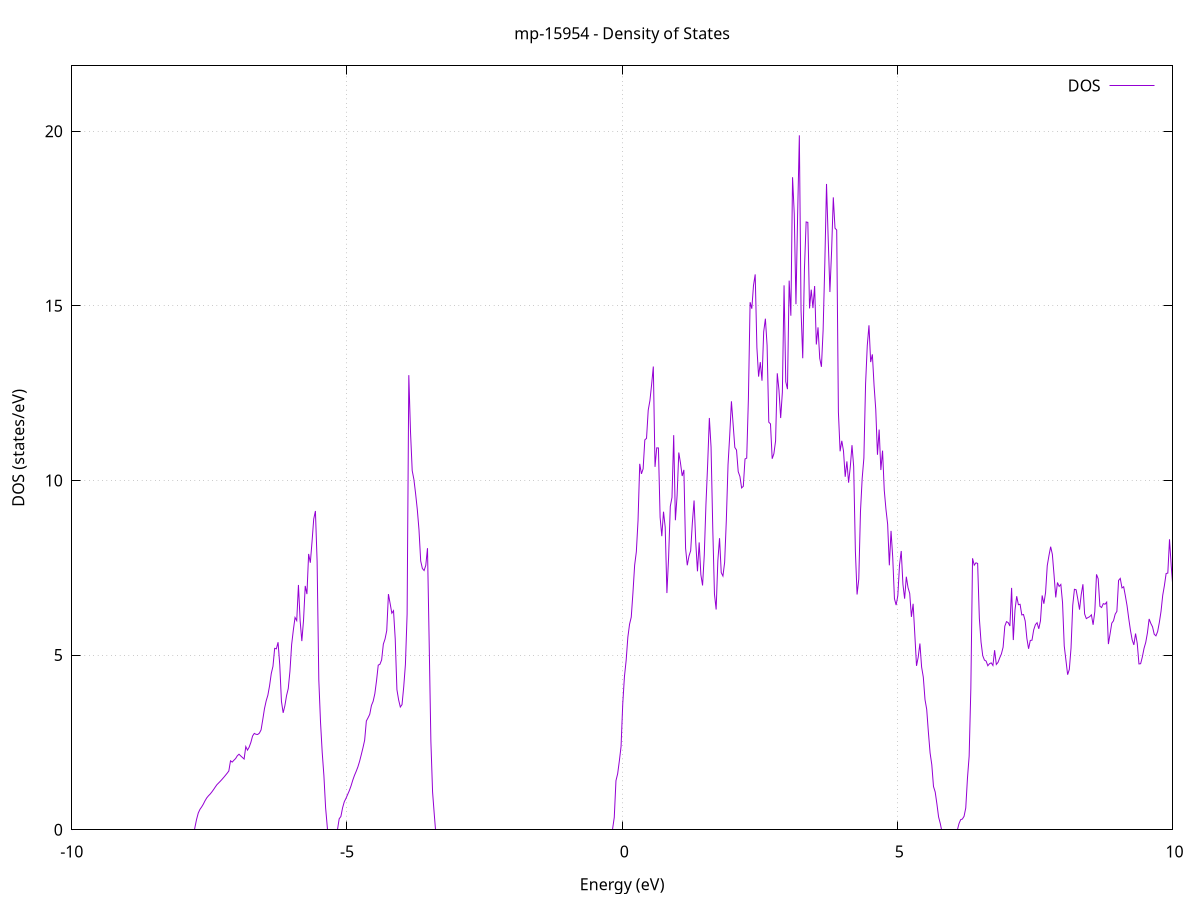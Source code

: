 set title 'mp-15954 - Density of States'
set xlabel 'Energy (eV)'
set ylabel 'DOS (states/eV)'
set grid
set xrange [-10:10]
set yrange [0:21.868]
set xzeroaxis lt -1
set terminal png size 800,600
set output 'mp-15954_dos_gnuplot.png'
plot '-' using 1:2 with lines title 'DOS'
-43.522700 0.000000
-43.491800 0.000000
-43.461000 0.000000
-43.430100 0.000000
-43.399300 0.000000
-43.368400 0.000000
-43.337500 0.000000
-43.306700 0.000000
-43.275800 0.000000
-43.245000 0.000000
-43.214100 0.000000
-43.183300 0.000000
-43.152400 0.000000
-43.121600 0.000000
-43.090700 0.000000
-43.059900 0.000000
-43.029000 0.000000
-42.998200 0.000000
-42.967300 0.000000
-42.936500 0.000000
-42.905600 0.000000
-42.874800 0.000000
-42.843900 0.000000
-42.813000 0.000000
-42.782200 0.000000
-42.751300 0.000000
-42.720500 0.000000
-42.689600 0.000000
-42.658800 0.000000
-42.627900 0.000000
-42.597100 0.000000
-42.566200 0.000000
-42.535400 0.000000
-42.504500 0.000000
-42.473700 0.000000
-42.442800 0.000000
-42.412000 0.000000
-42.381100 0.000000
-42.350200 0.000000
-42.319400 0.000000
-42.288500 0.000000
-42.257700 0.000000
-42.226800 0.000000
-42.196000 0.000000
-42.165100 0.000000
-42.134300 0.000000
-42.103400 0.000000
-42.072600 0.000000
-42.041700 0.000000
-42.010900 0.000000
-41.980000 0.000000
-41.949200 0.000000
-41.918300 0.000000
-41.887500 0.000000
-41.856600 0.000000
-41.825700 0.000000
-41.794900 0.000000
-41.764000 0.000000
-41.733200 0.000000
-41.702300 0.000000
-41.671500 0.000000
-41.640600 0.000000
-41.609800 0.000000
-41.578900 0.000000
-41.548100 0.000000
-41.517200 0.000000
-41.486400 0.000000
-41.455500 0.000000
-41.424700 0.000000
-41.393800 0.000000
-41.362900 0.000000
-41.332100 0.000000
-41.301200 0.000000
-41.270400 0.000000
-41.239500 0.000000
-41.208700 0.000000
-41.177800 0.000000
-41.147000 0.000000
-41.116100 0.000000
-41.085300 0.000000
-41.054400 0.000000
-41.023600 0.000000
-40.992700 0.000000
-40.961900 0.000000
-40.931000 0.000000
-40.900200 0.000000
-40.869300 0.000000
-40.838400 0.000000
-40.807600 0.000000
-40.776700 0.000000
-40.745900 0.000000
-40.715000 0.000000
-40.684200 0.000000
-40.653300 0.000000
-40.622500 0.000000
-40.591600 0.000000
-40.560800 0.000000
-40.529900 0.000000
-40.499100 0.000000
-40.468200 0.000000
-40.437400 0.000000
-40.406500 0.000000
-40.375600 0.000000
-40.344800 0.000000
-40.313900 0.000000
-40.283100 0.000000
-40.252200 0.000000
-40.221400 0.000000
-40.190500 0.000000
-40.159700 0.000000
-40.128800 0.000000
-40.098000 0.000000
-40.067100 0.000000
-40.036300 0.000000
-40.005400 0.000000
-39.974600 0.000000
-39.943700 0.000000
-39.912900 0.000000
-39.882000 0.000000
-39.851100 0.000000
-39.820300 0.000000
-39.789400 0.000000
-39.758600 0.000000
-39.727700 0.000000
-39.696900 0.000000
-39.666000 0.000000
-39.635200 0.000000
-39.604300 0.000000
-39.573500 0.000000
-39.542600 0.000000
-39.511800 0.000000
-39.480900 0.000000
-39.450100 0.000000
-39.419200 0.000000
-39.388300 0.000000
-39.357500 0.000000
-39.326600 0.000000
-39.295800 0.000000
-39.264900 0.000000
-39.234100 0.000000
-39.203200 0.000000
-39.172400 0.000000
-39.141500 0.000000
-39.110700 0.000000
-39.079800 0.000000
-39.049000 0.000000
-39.018100 0.000000
-38.987300 0.000000
-38.956400 0.000000
-38.925600 0.000000
-38.894700 0.000000
-38.863800 0.000000
-38.833000 0.000000
-38.802100 0.000000
-38.771300 0.000000
-38.740400 0.000000
-38.709600 0.000000
-38.678700 0.000000
-38.647900 0.000000
-38.617000 0.000000
-38.586200 0.000000
-38.555300 0.000000
-38.524500 0.000000
-38.493600 0.000000
-38.462800 0.000000
-38.431900 0.000000
-38.401000 0.000000
-38.370200 0.000000
-38.339300 0.000000
-38.308500 0.000000
-38.277600 0.000000
-38.246800 0.000000
-38.215900 0.000000
-38.185100 0.000000
-38.154200 0.000000
-38.123400 0.000000
-38.092500 0.000000
-38.061700 0.000000
-38.030800 0.000000
-38.000000 0.000000
-37.969100 0.000000
-37.938300 0.000000
-37.907400 0.000000
-37.876500 0.000000
-37.845700 0.000000
-37.814800 0.000000
-37.784000 0.000000
-37.753100 0.000000
-37.722300 0.000000
-37.691400 0.000000
-37.660600 0.000000
-37.629700 0.000000
-37.598900 0.000000
-37.568000 0.000000
-37.537200 0.000000
-37.506300 0.000000
-37.475500 0.000000
-37.444600 0.000000
-37.413700 0.000000
-37.382900 0.000000
-37.352000 0.000000
-37.321200 0.000000
-37.290300 0.000000
-37.259500 0.000000
-37.228600 0.000000
-37.197800 0.000000
-37.166900 0.000000
-37.136100 0.000000
-37.105200 0.000000
-37.074400 0.000000
-37.043500 0.000000
-37.012700 0.000000
-36.981800 0.000000
-36.950900 0.000000
-36.920100 0.000000
-36.889200 0.000000
-36.858400 0.000000
-36.827500 0.000000
-36.796700 0.000000
-36.765800 0.000000
-36.735000 0.000000
-36.704100 0.000000
-36.673300 0.000000
-36.642400 0.000000
-36.611600 0.000000
-36.580700 0.000000
-36.549900 0.000000
-36.519000 0.000000
-36.488200 0.000000
-36.457300 0.000000
-36.426400 0.000000
-36.395600 0.000000
-36.364700 0.000000
-36.333900 0.000000
-36.303000 0.000000
-36.272200 0.000000
-36.241300 0.000000
-36.210500 0.000000
-36.179600 0.000000
-36.148800 0.000000
-36.117900 0.000000
-36.087100 0.000000
-36.056200 0.000000
-36.025400 0.000000
-35.994500 0.000000
-35.963600 0.000000
-35.932800 0.000000
-35.901900 0.000000
-35.871100 0.000000
-35.840200 0.000000
-35.809400 0.000000
-35.778500 0.000000
-35.747700 0.000000
-35.716800 0.000000
-35.686000 0.000000
-35.655100 0.000000
-35.624300 0.000000
-35.593400 0.000000
-35.562600 0.000000
-35.531700 0.000000
-35.500900 0.000000
-35.470000 0.000000
-35.439100 0.000000
-35.408300 0.000000
-35.377400 0.000000
-35.346600 0.000000
-35.315700 0.000000
-35.284900 0.000000
-35.254000 0.000000
-35.223200 0.000000
-35.192300 0.000000
-35.161500 0.000000
-35.130600 0.000000
-35.099800 0.000000
-35.068900 0.000000
-35.038100 0.000000
-35.007200 0.000000
-34.976300 0.000000
-34.945500 0.000000
-34.914600 0.000000
-34.883800 0.000000
-34.852900 0.000000
-34.822100 0.000000
-34.791200 0.000000
-34.760400 0.000000
-34.729500 0.000000
-34.698700 0.000000
-34.667800 0.000000
-34.637000 0.000000
-34.606100 0.000000
-34.575300 0.000000
-34.544400 0.000000
-34.513600 0.000000
-34.482700 0.000000
-34.451800 0.000000
-34.421000 0.000000
-34.390100 0.000000
-34.359300 0.000000
-34.328400 0.000000
-34.297600 0.000000
-34.266700 0.000000
-34.235900 0.000000
-34.205000 0.000000
-34.174200 0.000000
-34.143300 0.000000
-34.112500 0.000000
-34.081600 0.000000
-34.050800 0.000000
-34.019900 0.000000
-33.989000 0.000000
-33.958200 0.000000
-33.927300 0.000000
-33.896500 0.000000
-33.865600 0.000000
-33.834800 0.000000
-33.803900 0.000000
-33.773100 0.000000
-33.742200 0.000000
-33.711400 0.000000
-33.680500 0.000000
-33.649700 0.000000
-33.618800 0.000000
-33.588000 0.000000
-33.557100 0.000000
-33.526300 0.000000
-33.495400 0.000000
-33.464500 0.000000
-33.433700 0.000000
-33.402800 0.000000
-33.372000 0.000000
-33.341100 0.000000
-33.310300 0.000000
-33.279400 0.000000
-33.248600 0.000000
-33.217700 0.000000
-33.186900 0.000000
-33.156000 0.000000
-33.125200 0.000000
-33.094300 0.000000
-33.063500 0.000000
-33.032600 0.000000
-33.001700 0.000000
-32.970900 0.000000
-32.940000 0.000000
-32.909200 0.000000
-32.878300 0.000000
-32.847500 0.000000
-32.816600 0.000000
-32.785800 0.000000
-32.754900 0.000000
-32.724100 0.000000
-32.693200 0.000000
-32.662400 0.000000
-32.631500 0.000000
-32.600700 0.000000
-32.569800 0.000000
-32.539000 0.000000
-32.508100 0.000000
-32.477200 0.000000
-32.446400 0.000000
-32.415500 0.000000
-32.384700 0.000000
-32.353800 0.000000
-32.323000 0.000000
-32.292100 0.000000
-32.261300 0.000000
-32.230400 0.000000
-32.199600 0.000000
-32.168700 0.000000
-32.137900 0.000000
-32.107000 0.000000
-32.076200 0.000000
-32.045300 0.000000
-32.014400 0.000000
-31.983600 0.000000
-31.952700 0.000000
-31.921900 0.000000
-31.891000 0.000000
-31.860200 0.000000
-31.829300 0.000000
-31.798500 0.000000
-31.767600 0.000000
-31.736800 0.000000
-31.705900 0.000000
-31.675100 0.000000
-31.644200 0.000000
-31.613400 0.000000
-31.582500 0.000000
-31.551700 0.000000
-31.520800 0.000000
-31.489900 0.000000
-31.459100 0.000000
-31.428200 0.000000
-31.397400 0.000000
-31.366500 0.000000
-31.335700 0.000000
-31.304800 0.000000
-31.274000 0.000000
-31.243100 0.000000
-31.212300 0.000000
-31.181400 0.000000
-31.150600 0.000000
-31.119700 0.000000
-31.088900 0.000000
-31.058000 0.000000
-31.027100 0.000000
-30.996300 0.000000
-30.965400 0.000000
-30.934600 0.000000
-30.903700 0.000000
-30.872900 0.000000
-30.842000 0.000000
-30.811200 0.000000
-30.780300 0.000000
-30.749500 0.000000
-30.718600 0.000000
-30.687800 0.000000
-30.656900 0.000000
-30.626100 0.000000
-30.595200 0.000000
-30.564400 0.000000
-30.533500 0.000000
-30.502600 0.000000
-30.471800 0.000000
-30.440900 0.000000
-30.410100 0.000000
-30.379200 0.000000
-30.348400 0.000000
-30.317500 0.000000
-30.286700 0.000000
-30.255800 0.000000
-30.225000 0.000000
-30.194100 0.000000
-30.163300 0.000000
-30.132400 0.000000
-30.101600 0.000000
-30.070700 0.000000
-30.039800 0.000000
-30.009000 0.000000
-29.978100 0.000000
-29.947300 0.000000
-29.916400 0.000000
-29.885600 0.000000
-29.854700 0.000000
-29.823900 0.000000
-29.793000 0.000000
-29.762200 0.000000
-29.731300 0.000000
-29.700500 0.000000
-29.669600 0.000000
-29.638800 0.000000
-29.607900 0.000000
-29.577100 0.000000
-29.546200 0.000000
-29.515300 0.000000
-29.484500 0.000000
-29.453600 0.000000
-29.422800 0.000000
-29.391900 0.000000
-29.361100 0.000000
-29.330200 0.000000
-29.299400 0.000000
-29.268500 0.000000
-29.237700 0.000000
-29.206800 0.000000
-29.176000 0.000000
-29.145100 0.000000
-29.114300 0.000000
-29.083400 0.000000
-29.052500 0.000000
-29.021700 0.000000
-28.990800 0.000000
-28.960000 0.000000
-28.929100 0.000000
-28.898300 0.000000
-28.867400 0.000000
-28.836600 0.000000
-28.805700 0.000000
-28.774900 0.000000
-28.744000 0.000000
-28.713200 0.000000
-28.682300 0.000000
-28.651500 0.000000
-28.620600 0.000000
-28.589800 0.000000
-28.558900 0.000000
-28.528000 0.000000
-28.497200 0.000000
-28.466300 0.000000
-28.435500 0.000000
-28.404600 0.000000
-28.373800 0.000000
-28.342900 0.000000
-28.312100 0.000000
-28.281200 0.000000
-28.250400 0.000000
-28.219500 0.000000
-28.188700 0.000000
-28.157800 0.000000
-28.127000 0.000000
-28.096100 0.000000
-28.065200 0.000000
-28.034400 0.000000
-28.003500 0.000000
-27.972700 0.000000
-27.941800 0.000000
-27.911000 0.000000
-27.880100 0.000000
-27.849300 0.000000
-27.818400 0.000000
-27.787600 0.000000
-27.756700 0.000000
-27.725900 0.000000
-27.695000 0.000000
-27.664200 0.000000
-27.633300 0.000000
-27.602500 0.000000
-27.571600 0.000000
-27.540700 0.000000
-27.509900 0.000000
-27.479000 0.000000
-27.448200 0.000000
-27.417300 0.000000
-27.386500 0.000000
-27.355600 0.000000
-27.324800 0.000000
-27.293900 0.000000
-27.263100 0.000000
-27.232200 0.000000
-27.201400 0.000000
-27.170500 0.000000
-27.139700 0.000000
-27.108800 0.000000
-27.077900 0.000000
-27.047100 0.000000
-27.016200 0.000000
-26.985400 0.000000
-26.954500 0.000000
-26.923700 0.000000
-26.892800 0.000000
-26.862000 0.000000
-26.831100 0.000000
-26.800300 0.000000
-26.769400 0.000000
-26.738600 0.000000
-26.707700 0.000000
-26.676900 0.000000
-26.646000 0.000000
-26.615200 0.000000
-26.584300 0.000000
-26.553400 0.000000
-26.522600 0.000000
-26.491700 0.000000
-26.460900 0.000000
-26.430000 0.000000
-26.399200 0.000000
-26.368300 0.000000
-26.337500 0.000000
-26.306600 0.000000
-26.275800 0.000000
-26.244900 0.000000
-26.214100 0.000000
-26.183200 0.000000
-26.152400 0.000000
-26.121500 0.000000
-26.090600 0.000000
-26.059800 0.000000
-26.028900 0.000000
-25.998100 0.000000
-25.967200 0.000000
-25.936400 0.000000
-25.905500 0.000000
-25.874700 0.000000
-25.843800 0.000000
-25.813000 0.000000
-25.782100 0.000000
-25.751300 0.000000
-25.720400 0.000000
-25.689600 0.000000
-25.658700 0.000000
-25.627900 0.000000
-25.597000 0.000000
-25.566100 0.000000
-25.535300 0.000000
-25.504400 0.000000
-25.473600 0.000000
-25.442700 0.000000
-25.411900 0.000000
-25.381000 0.000000
-25.350200 0.000000
-25.319300 0.000000
-25.288500 0.000000
-25.257600 0.000000
-25.226800 0.000000
-25.195900 0.000000
-25.165100 0.000000
-25.134200 0.000000
-25.103300 0.000000
-25.072500 0.000000
-25.041600 0.000000
-25.010800 0.000000
-24.979900 0.000000
-24.949100 0.000000
-24.918200 0.000000
-24.887400 0.000000
-24.856500 0.000000
-24.825700 0.000000
-24.794800 0.000000
-24.764000 0.000000
-24.733100 0.000000
-24.702300 0.000000
-24.671400 0.000000
-24.640600 0.000000
-24.609700 0.000000
-24.578800 0.000000
-24.548000 0.000000
-24.517100 0.000000
-24.486300 0.000000
-24.455400 0.000000
-24.424600 0.000000
-24.393700 0.000000
-24.362900 0.000000
-24.332000 0.000000
-24.301200 0.000000
-24.270300 0.000000
-24.239500 0.000000
-24.208600 0.000000
-24.177800 0.000000
-24.146900 0.000000
-24.116000 0.000000
-24.085200 0.000000
-24.054300 0.000000
-24.023500 0.000000
-23.992600 0.000000
-23.961800 0.000000
-23.930900 0.000000
-23.900100 0.000000
-23.869200 0.000000
-23.838400 0.000000
-23.807500 0.000000
-23.776700 0.000000
-23.745800 0.000000
-23.715000 0.000000
-23.684100 0.000000
-23.653300 0.000000
-23.622400 0.000000
-23.591500 0.000000
-23.560700 0.000000
-23.529800 0.000000
-23.499000 0.000000
-23.468100 0.000000
-23.437300 0.000000
-23.406400 0.000000
-23.375600 0.000000
-23.344700 0.000000
-23.313900 0.000000
-23.283000 0.000000
-23.252200 0.000000
-23.221300 0.000000
-23.190500 0.000000
-23.159600 0.000000
-23.128700 0.000000
-23.097900 0.000000
-23.067000 0.000000
-23.036200 0.000000
-23.005300 0.000000
-22.974500 0.000000
-22.943600 0.000000
-22.912800 0.000000
-22.881900 0.000000
-22.851100 0.000000
-22.820200 0.000000
-22.789400 0.000000
-22.758500 0.000000
-22.727700 0.000000
-22.696800 0.000000
-22.666000 0.000000
-22.635100 0.000000
-22.604200 0.000000
-22.573400 0.000000
-22.542500 0.000000
-22.511700 0.000000
-22.480800 0.000000
-22.450000 0.000000
-22.419100 0.000000
-22.388300 0.000000
-22.357400 0.000000
-22.326600 0.000000
-22.295700 0.000000
-22.264900 0.000000
-22.234000 0.000000
-22.203200 0.000000
-22.172300 0.000000
-22.141400 0.000000
-22.110600 0.000000
-22.079700 0.000000
-22.048900 0.000000
-22.018000 0.000000
-21.987200 0.000000
-21.956300 0.000000
-21.925500 0.000000
-21.894600 0.000000
-21.863800 0.000000
-21.832900 0.000000
-21.802100 0.000000
-21.771200 0.000000
-21.740400 0.000000
-21.709500 0.000000
-21.678700 0.000000
-21.647800 0.000000
-21.616900 0.000000
-21.586100 0.000000
-21.555200 0.000000
-21.524400 0.000000
-21.493500 0.000000
-21.462700 0.000000
-21.431800 0.000000
-21.401000 0.000000
-21.370100 0.000000
-21.339300 0.000000
-21.308400 0.000000
-21.277600 0.000000
-21.246700 0.000000
-21.215900 0.000000
-21.185000 0.000000
-21.154100 0.000000
-21.123300 0.000000
-21.092400 0.000000
-21.061600 0.000000
-21.030700 0.000000
-20.999900 0.000000
-20.969000 0.000000
-20.938200 0.000000
-20.907300 0.000000
-20.876500 0.000000
-20.845600 0.000000
-20.814800 0.000000
-20.783900 0.000000
-20.753100 0.000000
-20.722200 0.000000
-20.691400 0.000000
-20.660500 0.000000
-20.629600 0.000000
-20.598800 0.000000
-20.567900 0.000000
-20.537100 0.000000
-20.506200 0.000000
-20.475400 0.000000
-20.444500 0.000000
-20.413700 0.000000
-20.382800 0.000000
-20.352000 0.000000
-20.321100 0.000000
-20.290300 0.000000
-20.259400 0.000000
-20.228600 0.000000
-20.197700 0.000000
-20.166800 0.000000
-20.136000 0.000000
-20.105100 0.000000
-20.074300 0.000000
-20.043400 0.000000
-20.012600 0.000000
-19.981700 0.000000
-19.950900 0.000000
-19.920000 0.000000
-19.889200 0.000000
-19.858300 0.000000
-19.827500 0.000000
-19.796600 0.000000
-19.765800 0.000000
-19.734900 0.000000
-19.704100 0.000000
-19.673200 0.000000
-19.642300 0.000000
-19.611500 0.000000
-19.580600 0.000000
-19.549800 0.000000
-19.518900 0.000000
-19.488100 0.000000
-19.457200 0.000000
-19.426400 0.000000
-19.395500 0.000000
-19.364700 0.000000
-19.333800 0.000000
-19.303000 0.000000
-19.272100 0.000000
-19.241300 0.000000
-19.210400 0.000000
-19.179500 0.000000
-19.148700 0.000000
-19.117800 0.000000
-19.087000 0.000000
-19.056100 0.000000
-19.025300 0.000000
-18.994400 0.000000
-18.963600 0.000000
-18.932700 0.000000
-18.901900 0.000000
-18.871000 0.000000
-18.840200 0.000000
-18.809300 0.000000
-18.778500 0.000000
-18.747600 0.000000
-18.716700 0.000000
-18.685900 0.000000
-18.655000 0.000000
-18.624200 0.000000
-18.593300 0.000000
-18.562500 0.000000
-18.531600 0.000000
-18.500800 0.000000
-18.469900 0.000000
-18.439100 0.000000
-18.408200 0.000000
-18.377400 0.000000
-18.346500 0.000000
-18.315700 0.000000
-18.284800 0.000000
-18.254000 0.000000
-18.223100 0.000000
-18.192200 0.000000
-18.161400 0.000000
-18.130500 0.000000
-18.099700 0.000000
-18.068800 0.000000
-18.038000 0.000000
-18.007100 0.000000
-17.976300 0.000000
-17.945400 0.000000
-17.914600 0.000000
-17.883700 0.000000
-17.852900 0.000000
-17.822000 0.000000
-17.791200 0.000000
-17.760300 0.000000
-17.729400 0.000000
-17.698600 0.000000
-17.667700 0.000000
-17.636900 0.000000
-17.606000 0.000000
-17.575200 0.000000
-17.544300 0.000000
-17.513500 0.000000
-17.482600 0.000000
-17.451800 0.000000
-17.420900 0.000000
-17.390100 0.000000
-17.359200 0.000000
-17.328400 0.000000
-17.297500 0.000000
-17.266700 0.000000
-17.235800 0.000000
-17.204900 0.000000
-17.174100 0.000000
-17.143200 0.000000
-17.112400 0.000000
-17.081500 0.000000
-17.050700 0.000000
-17.019800 0.000000
-16.989000 0.000000
-16.958100 0.000000
-16.927300 0.000000
-16.896400 0.000000
-16.865600 0.000000
-16.834700 0.000000
-16.803900 0.000000
-16.773000 0.000000
-16.742100 0.000000
-16.711300 0.000000
-16.680400 0.000000
-16.649600 0.000000
-16.618700 0.000000
-16.587900 0.000000
-16.557000 0.000000
-16.526200 0.000000
-16.495300 0.000000
-16.464500 0.000000
-16.433600 0.000000
-16.402800 0.000000
-16.371900 0.000000
-16.341100 0.000000
-16.310200 0.000000
-16.279400 0.000000
-16.248500 0.000000
-16.217600 0.000000
-16.186800 0.000000
-16.155900 0.000000
-16.125100 0.000000
-16.094200 0.000000
-16.063400 0.000000
-16.032500 0.000000
-16.001700 0.000000
-15.970800 0.000000
-15.940000 0.000000
-15.909100 0.000000
-15.878300 0.000000
-15.847400 0.000000
-15.816600 0.000000
-15.785700 0.000000
-15.754800 0.000000
-15.724000 0.000000
-15.693100 0.000000
-15.662300 0.000000
-15.631400 0.000000
-15.600600 0.000000
-15.569700 0.000000
-15.538900 0.000000
-15.508000 0.000000
-15.477200 0.000000
-15.446300 0.000000
-15.415500 0.000000
-15.384600 0.000000
-15.353800 0.000000
-15.322900 0.000000
-15.292100 0.000000
-15.261200 0.000000
-15.230300 0.000000
-15.199500 0.000000
-15.168600 0.000000
-15.137800 0.000000
-15.106900 0.000000
-15.076100 0.000000
-15.045200 0.000000
-15.014400 0.000000
-14.983500 0.000000
-14.952700 0.000000
-14.921800 0.000000
-14.891000 0.000000
-14.860100 0.000000
-14.829300 0.000000
-14.798400 0.000000
-14.767500 0.000000
-14.736700 0.000000
-14.705800 0.000000
-14.675000 0.000000
-14.644100 0.000000
-14.613300 0.000000
-14.582400 0.000000
-14.551600 0.000000
-14.520700 0.000000
-14.489900 0.000000
-14.459000 0.000000
-14.428200 0.000000
-14.397300 0.000000
-14.366500 0.000000
-14.335600 0.000000
-14.304800 0.000000
-14.273900 0.000000
-14.243000 0.000000
-14.212200 0.000000
-14.181300 0.000000
-14.150500 0.000000
-14.119600 0.000000
-14.088800 0.000000
-14.057900 0.000000
-14.027100 0.000000
-13.996200 0.000000
-13.965400 0.000000
-13.934500 0.000000
-13.903700 0.000000
-13.872800 0.000000
-13.842000 0.000000
-13.811100 0.000000
-13.780200 0.000000
-13.749400 0.000000
-13.718500 0.000000
-13.687700 0.000000
-13.656800 0.000000
-13.626000 0.000000
-13.595100 0.000000
-13.564300 0.000000
-13.533400 0.000000
-13.502600 0.000000
-13.471700 0.000000
-13.440900 0.000000
-13.410000 0.000000
-13.379200 0.000000
-13.348300 0.000000
-13.317500 0.000000
-13.286600 0.000000
-13.255700 0.000000
-13.224900 0.000000
-13.194000 0.000000
-13.163200 0.000000
-13.132300 0.000000
-13.101500 0.000000
-13.070600 0.000000
-13.039800 0.000000
-13.008900 0.000000
-12.978100 0.000000
-12.947200 0.000000
-12.916400 0.000000
-12.885500 0.000000
-12.854700 0.000000
-12.823800 0.000000
-12.792900 0.000000
-12.762100 0.000000
-12.731200 0.000000
-12.700400 0.000000
-12.669500 0.000000
-12.638700 0.000000
-12.607800 0.000000
-12.577000 0.000000
-12.546100 0.000000
-12.515300 0.000000
-12.484400 0.000000
-12.453600 0.000000
-12.422700 0.000000
-12.391900 0.000000
-12.361000 0.000000
-12.330200 0.000000
-12.299300 0.000000
-12.268400 0.000000
-12.237600 0.000000
-12.206700 0.000000
-12.175900 0.000000
-12.145000 0.000000
-12.114200 0.000000
-12.083300 0.000000
-12.052500 0.000000
-12.021600 0.000000
-11.990800 0.000000
-11.959900 0.000000
-11.929100 0.000000
-11.898200 0.000000
-11.867400 0.000000
-11.836500 0.000000
-11.805600 0.000000
-11.774800 0.000000
-11.743900 0.000000
-11.713100 0.000000
-11.682200 0.000000
-11.651400 0.000000
-11.620500 0.000000
-11.589700 0.000000
-11.558800 0.000000
-11.528000 0.000000
-11.497100 0.000000
-11.466300 0.000000
-11.435400 0.000000
-11.404600 0.000000
-11.373700 0.000000
-11.342900 0.000000
-11.312000 0.000000
-11.281100 0.000000
-11.250300 0.000000
-11.219400 0.000000
-11.188600 0.000000
-11.157700 0.000000
-11.126900 0.000000
-11.096000 0.000000
-11.065200 0.000000
-11.034300 0.000000
-11.003500 0.000000
-10.972600 0.000000
-10.941800 0.000000
-10.910900 0.000000
-10.880100 0.000000
-10.849200 0.000000
-10.818300 0.000000
-10.787500 0.000000
-10.756600 0.000000
-10.725800 0.000000
-10.694900 0.000000
-10.664100 0.000000
-10.633200 0.000000
-10.602400 0.000000
-10.571500 0.000000
-10.540700 0.000000
-10.509800 0.000000
-10.479000 0.000000
-10.448100 0.000000
-10.417300 0.000000
-10.386400 0.000000
-10.355600 0.000000
-10.324700 0.000000
-10.293800 0.000000
-10.263000 0.000000
-10.232100 0.000000
-10.201300 0.000000
-10.170400 0.000000
-10.139600 0.000000
-10.108700 0.000000
-10.077900 0.000000
-10.047000 0.000000
-10.016200 0.000000
-9.985300 0.000000
-9.954500 0.000000
-9.923600 0.000000
-9.892800 0.000000
-9.861900 0.000000
-9.831000 0.000000
-9.800200 0.000000
-9.769300 0.000000
-9.738500 0.000000
-9.707600 0.000000
-9.676800 0.000000
-9.645900 0.000000
-9.615100 0.000000
-9.584200 0.000000
-9.553400 0.000000
-9.522500 0.000000
-9.491700 0.000000
-9.460800 0.000000
-9.430000 0.000000
-9.399100 0.000000
-9.368300 0.000000
-9.337400 0.000000
-9.306500 0.000000
-9.275700 0.000000
-9.244800 0.000000
-9.214000 0.000000
-9.183100 0.000000
-9.152300 0.000000
-9.121400 0.000000
-9.090600 0.000000
-9.059700 0.000000
-9.028900 0.000000
-8.998000 0.000000
-8.967200 0.000000
-8.936300 0.000000
-8.905500 0.000000
-8.874600 0.000000
-8.843700 0.000000
-8.812900 0.000000
-8.782000 0.000000
-8.751200 0.000000
-8.720300 0.000000
-8.689500 0.000000
-8.658600 0.000000
-8.627800 0.000000
-8.596900 0.000000
-8.566100 0.000000
-8.535200 0.000000
-8.504400 0.000000
-8.473500 0.000000
-8.442700 0.000000
-8.411800 0.000000
-8.381000 0.000000
-8.350100 0.000000
-8.319200 0.000000
-8.288400 0.000000
-8.257500 0.000000
-8.226700 0.000000
-8.195800 0.000000
-8.165000 0.000000
-8.134100 0.000000
-8.103300 0.000000
-8.072400 0.000000
-8.041600 0.000000
-8.010700 0.000000
-7.979900 0.000000
-7.949000 0.000000
-7.918200 0.000000
-7.887300 0.000000
-7.856400 0.000000
-7.825600 0.000000
-7.794700 0.000000
-7.763900 0.000000
-7.733000 0.295700
-7.702200 0.478500
-7.671300 0.584000
-7.640500 0.653600
-7.609600 0.734800
-7.578800 0.831300
-7.547900 0.912500
-7.517100 0.972200
-7.486200 1.022100
-7.455400 1.082300
-7.424500 1.150400
-7.393700 1.222200
-7.362800 1.291300
-7.331900 1.340300
-7.301100 1.390200
-7.270200 1.443300
-7.239400 1.499800
-7.208500 1.558200
-7.177700 1.617600
-7.146800 1.682500
-7.116000 1.974100
-7.085100 1.937800
-7.054300 1.990700
-7.023400 2.038700
-6.992600 2.118600
-6.961700 2.162800
-6.930900 2.114800
-6.900000 2.069800
-6.869100 2.025400
-6.838300 2.381700
-6.807400 2.280200
-6.776600 2.367700
-6.745700 2.504300
-6.714900 2.685100
-6.684000 2.758500
-6.653200 2.733400
-6.622300 2.728100
-6.591500 2.766100
-6.560600 2.859900
-6.529800 3.155800
-6.498900 3.467500
-6.468100 3.689200
-6.437200 3.854000
-6.406400 4.121900
-6.375500 4.472400
-6.344600 4.679100
-6.313800 5.193800
-6.282900 5.179500
-6.252100 5.368700
-6.221200 4.719400
-6.190400 3.674400
-6.159500 3.348000
-6.128700 3.548600
-6.097800 3.840900
-6.067000 4.042000
-6.036100 4.539000
-6.005300 5.303100
-5.974400 5.716900
-5.943600 6.076300
-5.912700 5.987400
-5.881800 7.007700
-5.851000 5.988600
-5.820100 5.401200
-5.789300 5.996800
-5.758400 6.981300
-5.727600 6.747100
-5.696700 7.896700
-5.665900 7.644900
-5.635000 8.241400
-5.604200 8.895700
-5.573300 9.125800
-5.542500 7.684000
-5.511600 4.289200
-5.480800 3.088400
-5.449900 2.217400
-5.419100 1.549200
-5.388200 0.631300
-5.357300 0.000000
-5.326500 0.000000
-5.295600 0.000000
-5.264800 0.000000
-5.233900 0.000000
-5.203100 0.000000
-5.172200 0.000000
-5.141400 0.314500
-5.110500 0.380700
-5.079700 0.628600
-5.048800 0.802600
-5.018000 0.899300
-4.987100 1.012300
-4.956300 1.123700
-4.925400 1.259600
-4.894500 1.419900
-4.863700 1.556800
-4.832800 1.671600
-4.802000 1.798100
-4.771100 1.957100
-4.740300 2.148400
-4.709400 2.347400
-4.678600 2.565400
-4.647700 3.113800
-4.616900 3.206300
-4.586000 3.306600
-4.555200 3.558800
-4.524300 3.677500
-4.493500 3.895900
-4.462600 4.270500
-4.431800 4.712900
-4.400900 4.738000
-4.370000 4.863500
-4.339200 5.314500
-4.308300 5.461000
-4.277500 5.700300
-4.246600 6.746400
-4.215800 6.478500
-4.184900 6.200300
-4.154100 6.271400
-4.123200 5.465000
-4.092400 4.012100
-4.061500 3.719400
-4.030700 3.514100
-3.999800 3.582400
-3.969000 4.087900
-3.938100 4.730500
-3.907200 6.174900
-3.876400 13.013900
-3.845500 11.395300
-3.814700 10.282300
-3.783800 10.028200
-3.753000 9.623300
-3.722100 9.168100
-3.691300 8.585700
-3.660400 7.695500
-3.629600 7.478000
-3.598700 7.421500
-3.567900 7.568600
-3.537000 8.061600
-3.506200 5.347700
-3.475300 2.533900
-3.444500 1.079800
-3.413600 0.438800
-3.382700 0.000000
-3.351900 0.000000
-3.321000 0.000000
-3.290200 0.000000
-3.259300 0.000000
-3.228500 0.000000
-3.197600 0.000000
-3.166800 0.000000
-3.135900 0.000000
-3.105100 0.000000
-3.074200 0.000000
-3.043400 0.000000
-3.012500 0.000000
-2.981700 0.000000
-2.950800 0.000000
-2.919900 0.000000
-2.889100 0.000000
-2.858200 0.000000
-2.827400 0.000000
-2.796500 0.000000
-2.765700 0.000000
-2.734800 0.000000
-2.704000 0.000000
-2.673100 0.000000
-2.642300 0.000000
-2.611400 0.000000
-2.580600 0.000000
-2.549700 0.000000
-2.518900 0.000000
-2.488000 0.000000
-2.457200 0.000000
-2.426300 0.000000
-2.395400 0.000000
-2.364600 0.000000
-2.333700 0.000000
-2.302900 0.000000
-2.272000 0.000000
-2.241200 0.000000
-2.210300 0.000000
-2.179500 0.000000
-2.148600 0.000000
-2.117800 0.000000
-2.086900 0.000000
-2.056100 0.000000
-2.025200 0.000000
-1.994400 0.000000
-1.963500 0.000000
-1.932600 0.000000
-1.901800 0.000000
-1.870900 0.000000
-1.840100 0.000000
-1.809200 0.000000
-1.778400 0.000000
-1.747500 0.000000
-1.716700 0.000000
-1.685800 0.000000
-1.655000 0.000000
-1.624100 0.000000
-1.593300 0.000000
-1.562400 0.000000
-1.531600 0.000000
-1.500700 0.000000
-1.469900 0.000000
-1.439000 0.000000
-1.408100 0.000000
-1.377300 0.000000
-1.346400 0.000000
-1.315600 0.000000
-1.284700 0.000000
-1.253900 0.000000
-1.223000 0.000000
-1.192200 0.000000
-1.161300 0.000000
-1.130500 0.000000
-1.099600 0.000000
-1.068800 0.000000
-1.037900 0.000000
-1.007100 0.000000
-0.976200 0.000000
-0.945300 0.000000
-0.914500 0.000000
-0.883600 0.000000
-0.852800 0.000000
-0.821900 0.000000
-0.791100 0.000000
-0.760200 0.000000
-0.729400 0.000000
-0.698500 0.000000
-0.667700 0.000000
-0.636800 0.000000
-0.606000 0.000000
-0.575100 0.000000
-0.544300 0.000000
-0.513400 0.000000
-0.482600 0.000000
-0.451700 0.000000
-0.420800 0.000000
-0.390000 0.000000
-0.359100 0.000000
-0.328300 0.000000
-0.297400 0.000000
-0.266600 0.000000
-0.235700 0.000000
-0.204900 0.000000
-0.174000 0.000000
-0.143200 0.354200
-0.112300 1.406200
-0.081500 1.605200
-0.050600 1.974000
-0.019800 2.384500
0.011100 3.608700
0.042000 4.388100
0.072800 4.848900
0.103700 5.514400
0.134500 5.882400
0.165400 6.087600
0.196200 6.783900
0.227100 7.573600
0.257900 7.957800
0.288800 8.855100
0.319600 10.475800
0.350500 10.188500
0.381300 10.333000
0.412200 11.161100
0.443000 11.205100
0.473900 12.014300
0.504800 12.286600
0.535600 12.745400
0.566500 13.261300
0.597300 10.388700
0.628200 10.933000
0.659000 10.929900
0.689900 8.944700
0.720700 8.404400
0.751600 9.105400
0.782400 8.663500
0.813300 6.777000
0.844100 7.795900
0.875000 9.258700
0.905800 9.515700
0.936700 11.297000
0.967500 8.861400
0.998400 9.561900
1.029300 10.799700
1.060100 10.498700
1.091000 10.127100
1.121800 10.303000
1.152700 8.057500
1.183500 7.571600
1.214400 7.835900
1.245200 7.988200
1.276100 8.794500
1.306900 9.426300
1.337800 8.219800
1.368600 7.399600
1.399500 8.226100
1.430300 7.303800
1.461200 6.994300
1.492100 7.861000
1.522900 9.319600
1.553800 10.462800
1.584600 11.788900
1.615500 10.955300
1.646300 8.649500
1.677200 6.749700
1.708000 6.305200
1.738900 7.702800
1.769700 8.348200
1.800600 7.361600
1.831400 7.263000
1.862300 7.656600
1.893100 8.862700
1.924000 10.451500
1.954800 11.295400
1.985700 12.265400
2.016600 11.608300
2.047400 10.944800
2.078300 10.870100
2.109100 10.251700
2.140000 10.113200
2.170800 9.786000
2.201700 9.833600
2.232500 10.615000
2.263400 10.639400
2.294200 12.353300
2.325100 15.102200
2.355900 14.916800
2.386800 15.582900
2.417600 15.899100
2.448500 13.803900
2.479400 12.971700
2.510200 13.387800
2.541100 12.854800
2.571900 14.257800
2.602800 14.630900
2.633600 13.863800
2.664500 11.668400
2.695300 11.619300
2.726200 10.621600
2.757000 10.764800
2.787900 11.130800
2.818700 13.068000
2.849600 12.583700
2.880400 11.786500
2.911300 12.523900
2.942100 15.586300
2.973000 12.825700
3.003900 12.614300
3.034700 15.721000
3.065600 14.716300
3.096400 18.680900
3.127300 17.636900
3.158100 15.045200
3.189000 17.631400
3.219800 19.880300
3.250700 14.867400
3.281500 13.498700
3.312400 16.054100
3.343200 17.399500
3.374100 17.387900
3.404900 14.925200
3.435800 15.462600
3.466700 14.934500
3.497500 15.565400
3.528400 13.892200
3.559200 14.382900
3.590100 13.498600
3.620900 13.253000
3.651800 14.305200
3.682600 16.215200
3.713500 18.488400
3.744300 16.904300
3.775200 15.394300
3.806000 16.575500
3.836900 18.104600
3.867700 17.221400
3.898600 17.168800
3.929400 11.957600
3.960300 10.834500
3.991200 11.135500
4.022000 10.842400
4.052900 10.104900
4.083700 10.546400
4.114600 9.936900
4.145400 10.385900
4.176300 11.010800
4.207100 10.393000
4.238000 7.974700
4.268800 6.735800
4.299700 7.177500
4.330500 9.111200
4.361400 10.057500
4.392200 10.638300
4.423100 12.758400
4.454000 13.859200
4.484800 14.441100
4.515700 13.388700
4.546500 13.609500
4.577400 12.721500
4.608200 12.031700
4.639100 10.734900
4.669900 11.456200
4.700800 10.297900
4.731600 10.853400
4.762500 9.722600
4.793300 9.177100
4.824200 8.745600
4.855000 7.571000
4.885900 8.555500
4.916700 7.791800
4.947600 6.617600
4.978500 6.431700
5.009300 6.703000
5.040200 7.585000
5.071000 7.980500
5.101900 7.027700
5.132700 6.614900
5.163600 7.244100
5.194400 6.933300
5.225300 6.763400
5.256100 6.094000
5.287000 6.469400
5.317800 5.591600
5.348700 4.692300
5.379500 4.941300
5.410400 5.332700
5.441300 4.659300
5.472100 4.370100
5.503000 3.726600
5.533800 3.448700
5.564700 2.788200
5.595500 2.200000
5.626400 1.861400
5.657200 1.239400
5.688100 1.081600
5.718900 0.743200
5.749800 0.367600
5.780600 0.178800
5.811500 0.000000
5.842300 0.000000
5.873200 0.000000
5.904000 0.000000
5.934900 0.000000
5.965800 0.000000
5.996600 0.000000
6.027500 0.000000
6.058300 0.000000
6.089200 0.000000
6.120000 0.173900
6.150900 0.289200
6.181700 0.306900
6.212600 0.385300
6.243400 0.623100
6.274300 1.472000
6.305100 2.107800
6.336000 4.047500
6.366800 7.771600
6.397700 7.575600
6.428600 7.642000
6.459400 7.624500
6.490300 6.058000
6.521100 5.373500
6.552000 4.984700
6.582800 4.857800
6.613700 4.829100
6.644500 4.695300
6.675400 4.754400
6.706200 4.778500
6.737100 4.703300
6.767900 5.140500
6.798800 4.732400
6.829600 4.791300
6.860500 4.921700
6.891300 5.034200
6.922200 5.227800
6.953100 5.829000
6.983900 5.958400
7.014800 5.930200
7.045600 5.832700
7.076500 6.924200
7.107300 5.431100
7.138200 6.292000
7.169000 6.685900
7.199900 6.443400
7.230700 6.455000
7.261600 6.150100
7.292400 6.163100
7.323300 5.977700
7.354100 5.476400
7.385000 5.181700
7.415900 5.420200
7.446700 5.426700
7.477600 5.720600
7.508400 5.870700
7.539300 5.927900
7.570100 5.753100
7.601000 5.980700
7.631800 6.707900
7.662700 6.471300
7.693500 6.788500
7.724400 7.561700
7.755200 7.848300
7.786100 8.103100
7.816900 7.885900
7.847800 7.291700
7.878600 6.651500
7.909500 7.078400
7.940400 6.967300
7.971200 7.023300
8.002100 6.502500
8.032900 5.263300
8.063800 4.852600
8.094600 4.439600
8.125500 4.590900
8.156300 5.203100
8.187200 6.422600
8.218000 6.884200
8.248900 6.870300
8.279700 6.599600
8.310600 6.302000
8.341400 6.731200
8.372300 7.028800
8.403200 6.179000
8.434000 6.045000
8.464900 6.075000
8.495700 6.101500
8.526600 6.153200
8.557400 5.868400
8.588300 6.245600
8.619100 7.311400
8.650000 7.182900
8.680800 6.398000
8.711700 6.362600
8.742500 6.473600
8.773400 6.456400
8.804200 6.517200
8.835100 5.315700
8.865900 5.608400
8.896800 5.915000
8.927700 5.982000
8.958500 6.172000
8.989400 6.251500
9.020200 7.137900
9.051100 7.196400
9.081900 6.923600
9.112800 6.956800
9.143600 6.695400
9.174500 6.411700
9.205300 6.043300
9.236200 5.707900
9.267000 5.438500
9.297900 5.292100
9.328700 5.618000
9.359600 5.333600
9.390500 4.747800
9.421300 4.754500
9.452200 4.948900
9.483000 5.194300
9.513900 5.364600
9.544700 5.638200
9.575600 6.035300
9.606400 5.906400
9.637300 5.808500
9.668100 5.597000
9.699000 5.551400
9.729800 5.673100
9.760700 5.933500
9.791500 6.251600
9.822400 6.712200
9.853200 6.993200
9.884100 7.336100
9.915000 7.348600
9.945800 8.315200
9.976700 7.555000
10.007500 6.931100
10.038400 6.830300
10.069200 6.815200
10.100100 7.152100
10.130900 7.528100
10.161800 7.438500
10.192600 7.224800
10.223500 7.542500
10.254300 7.487000
10.285200 8.083900
10.316000 8.336800
10.346900 8.470600
10.377800 8.101200
10.408600 7.397400
10.439500 7.864400
10.470300 8.805400
10.501200 8.608300
10.532000 8.669100
10.562900 8.939100
10.593700 7.277300
10.624600 6.134600
10.655400 5.364400
10.686300 4.263600
10.717100 2.558700
10.748000 1.869100
10.778800 1.377000
10.809700 0.059200
10.840500 0.000000
10.871400 0.000000
10.902300 0.000000
10.933100 0.000000
10.964000 0.000000
10.994800 0.000000
11.025700 0.000000
11.056500 0.000000
11.087400 0.000000
11.118200 0.000000
11.149100 0.000000
11.179900 0.000000
11.210800 0.000000
11.241600 0.000000
11.272500 0.000000
11.303300 0.000000
11.334200 0.141200
11.365100 0.186100
11.395900 0.237400
11.426800 0.312900
11.457600 0.422000
11.488500 0.565700
11.519300 0.761600
11.550200 0.878100
11.581000 0.970100
11.611900 1.120800
11.642700 1.287100
11.673600 1.333300
11.704400 1.370400
11.735300 1.418700
11.766100 1.476100
11.797000 1.528200
11.827800 1.576000
11.858700 1.618200
11.889600 1.700200
11.920400 1.876000
11.951300 1.990700
11.982100 1.981700
12.013000 2.049800
12.043800 2.315200
12.074700 2.370900
12.105500 2.460900
12.136400 2.618300
12.167200 2.794100
12.198100 2.972800
12.228900 3.208100
12.259800 3.475800
12.290600 3.645300
12.321500 3.747900
12.352400 3.921300
12.383200 4.166700
12.414100 4.528300
12.444900 5.065200
12.475800 5.479100
12.506600 5.596300
12.537500 5.443900
12.568300 5.450000
12.599200 5.267400
12.630000 5.319600
12.660900 5.294400
12.691700 5.158600
12.722600 5.462200
12.753400 5.461800
12.784300 5.462500
12.815100 5.676800
12.846000 6.381800
12.876900 6.832600
12.907700 6.903800
12.938600 6.697000
12.969400 6.954200
13.000300 7.756000
13.031100 7.688900
13.062000 7.144200
13.092800 7.086800
13.123700 7.303200
13.154500 6.870000
13.185400 6.519100
13.216200 6.950700
13.247100 7.176400
13.277900 7.069100
13.308800 6.860900
13.339700 7.028700
13.370500 6.822600
13.401400 6.137700
13.432200 5.914300
13.463100 5.728600
13.493900 5.642800
13.524800 5.701800
13.555600 5.469000
13.586500 5.542500
13.617300 5.739500
13.648200 6.108500
13.679000 6.411900
13.709900 6.722100
13.740700 7.516000
13.771600 7.403100
13.802400 6.530500
13.833300 6.309200
13.864200 6.337800
13.895000 6.431300
13.925900 6.418300
13.956700 6.387300
13.987600 6.816800
14.018400 6.565900
14.049300 6.490500
14.080100 6.347500
14.111000 6.015400
14.141800 5.538400
14.172700 5.031600
14.203500 4.688800
14.234400 4.793600
14.265200 4.668400
14.296100 5.178300
14.327000 5.794600
14.357800 6.100600
14.388700 6.209000
14.419500 5.402700
14.450400 4.750900
14.481200 4.330900
14.512100 4.171600
14.542900 4.091600
14.573800 4.158900
14.604600 4.120500
14.635500 3.856500
14.666300 3.659700
14.697200 3.276700
14.728000 2.438800
14.758900 1.932300
14.789700 1.523000
14.820600 1.353400
14.851500 1.156000
14.882300 0.917400
14.913200 0.639800
14.944000 0.535600
14.974900 0.465900
15.005700 0.391300
15.036600 0.306600
15.067400 0.230800
15.098300 0.173900
15.129100 0.122100
15.160000 0.076000
15.190800 0.042800
15.221700 0.025000
15.252500 0.018100
15.283400 0.012300
15.314300 0.007400
15.345100 0.003400
15.376000 0.000200
15.406800 0.000000
15.437700 0.000000
15.468500 0.000000
15.499400 0.000000
15.530200 0.000000
15.561100 0.000000
15.591900 0.000000
15.622800 0.000000
15.653600 0.000000
15.684500 0.000000
15.715300 0.000000
15.746200 0.000000
15.777000 0.000000
15.807900 0.000000
15.838800 0.000000
15.869600 0.000000
15.900500 0.000000
15.931300 0.000000
15.962200 0.000000
15.993000 0.000000
16.023900 0.000000
16.054700 0.000000
16.085600 0.000000
16.116400 0.000000
16.147300 0.000000
16.178100 0.000000
16.209000 0.000000
16.239800 0.000000
16.270700 0.000000
16.301600 0.000000
16.332400 0.000000
16.363300 0.000000
16.394100 0.000000
16.425000 0.000000
16.455800 0.000000
16.486700 0.000000
16.517500 0.000000
16.548400 0.000000
16.579200 0.000000
16.610100 0.000000
16.640900 0.000000
16.671800 0.000000
16.702600 0.000000
16.733500 0.000000
16.764300 0.000000
16.795200 0.000000
16.826100 0.000000
16.856900 0.000000
16.887800 0.000000
16.918600 0.000000
16.949500 0.000000
16.980300 0.000000
17.011200 0.000000
17.042000 0.000000
17.072900 0.000000
17.103700 0.000000
17.134600 0.000000
17.165400 0.000000
17.196300 0.000000
17.227100 0.000000
17.258000 0.000000
17.288900 0.000000
17.319700 0.000000
17.350600 0.000000
17.381400 0.000000
17.412300 0.000000
17.443100 0.000000
17.474000 0.000000
17.504800 0.000000
17.535700 0.000000
17.566500 0.000000
17.597400 0.000000
17.628200 0.000000
17.659100 0.000000
17.689900 0.000000
17.720800 0.000000
17.751600 0.000000
17.782500 0.000000
17.813400 0.000000
17.844200 0.000000
17.875100 0.000000
17.905900 0.000000
17.936800 0.000000
17.967600 0.000000
17.998500 0.000000
18.029300 0.000000
18.060200 0.000000
18.091000 0.000000
18.121900 0.000000
18.152700 0.000000
18.183600 0.000000
e
